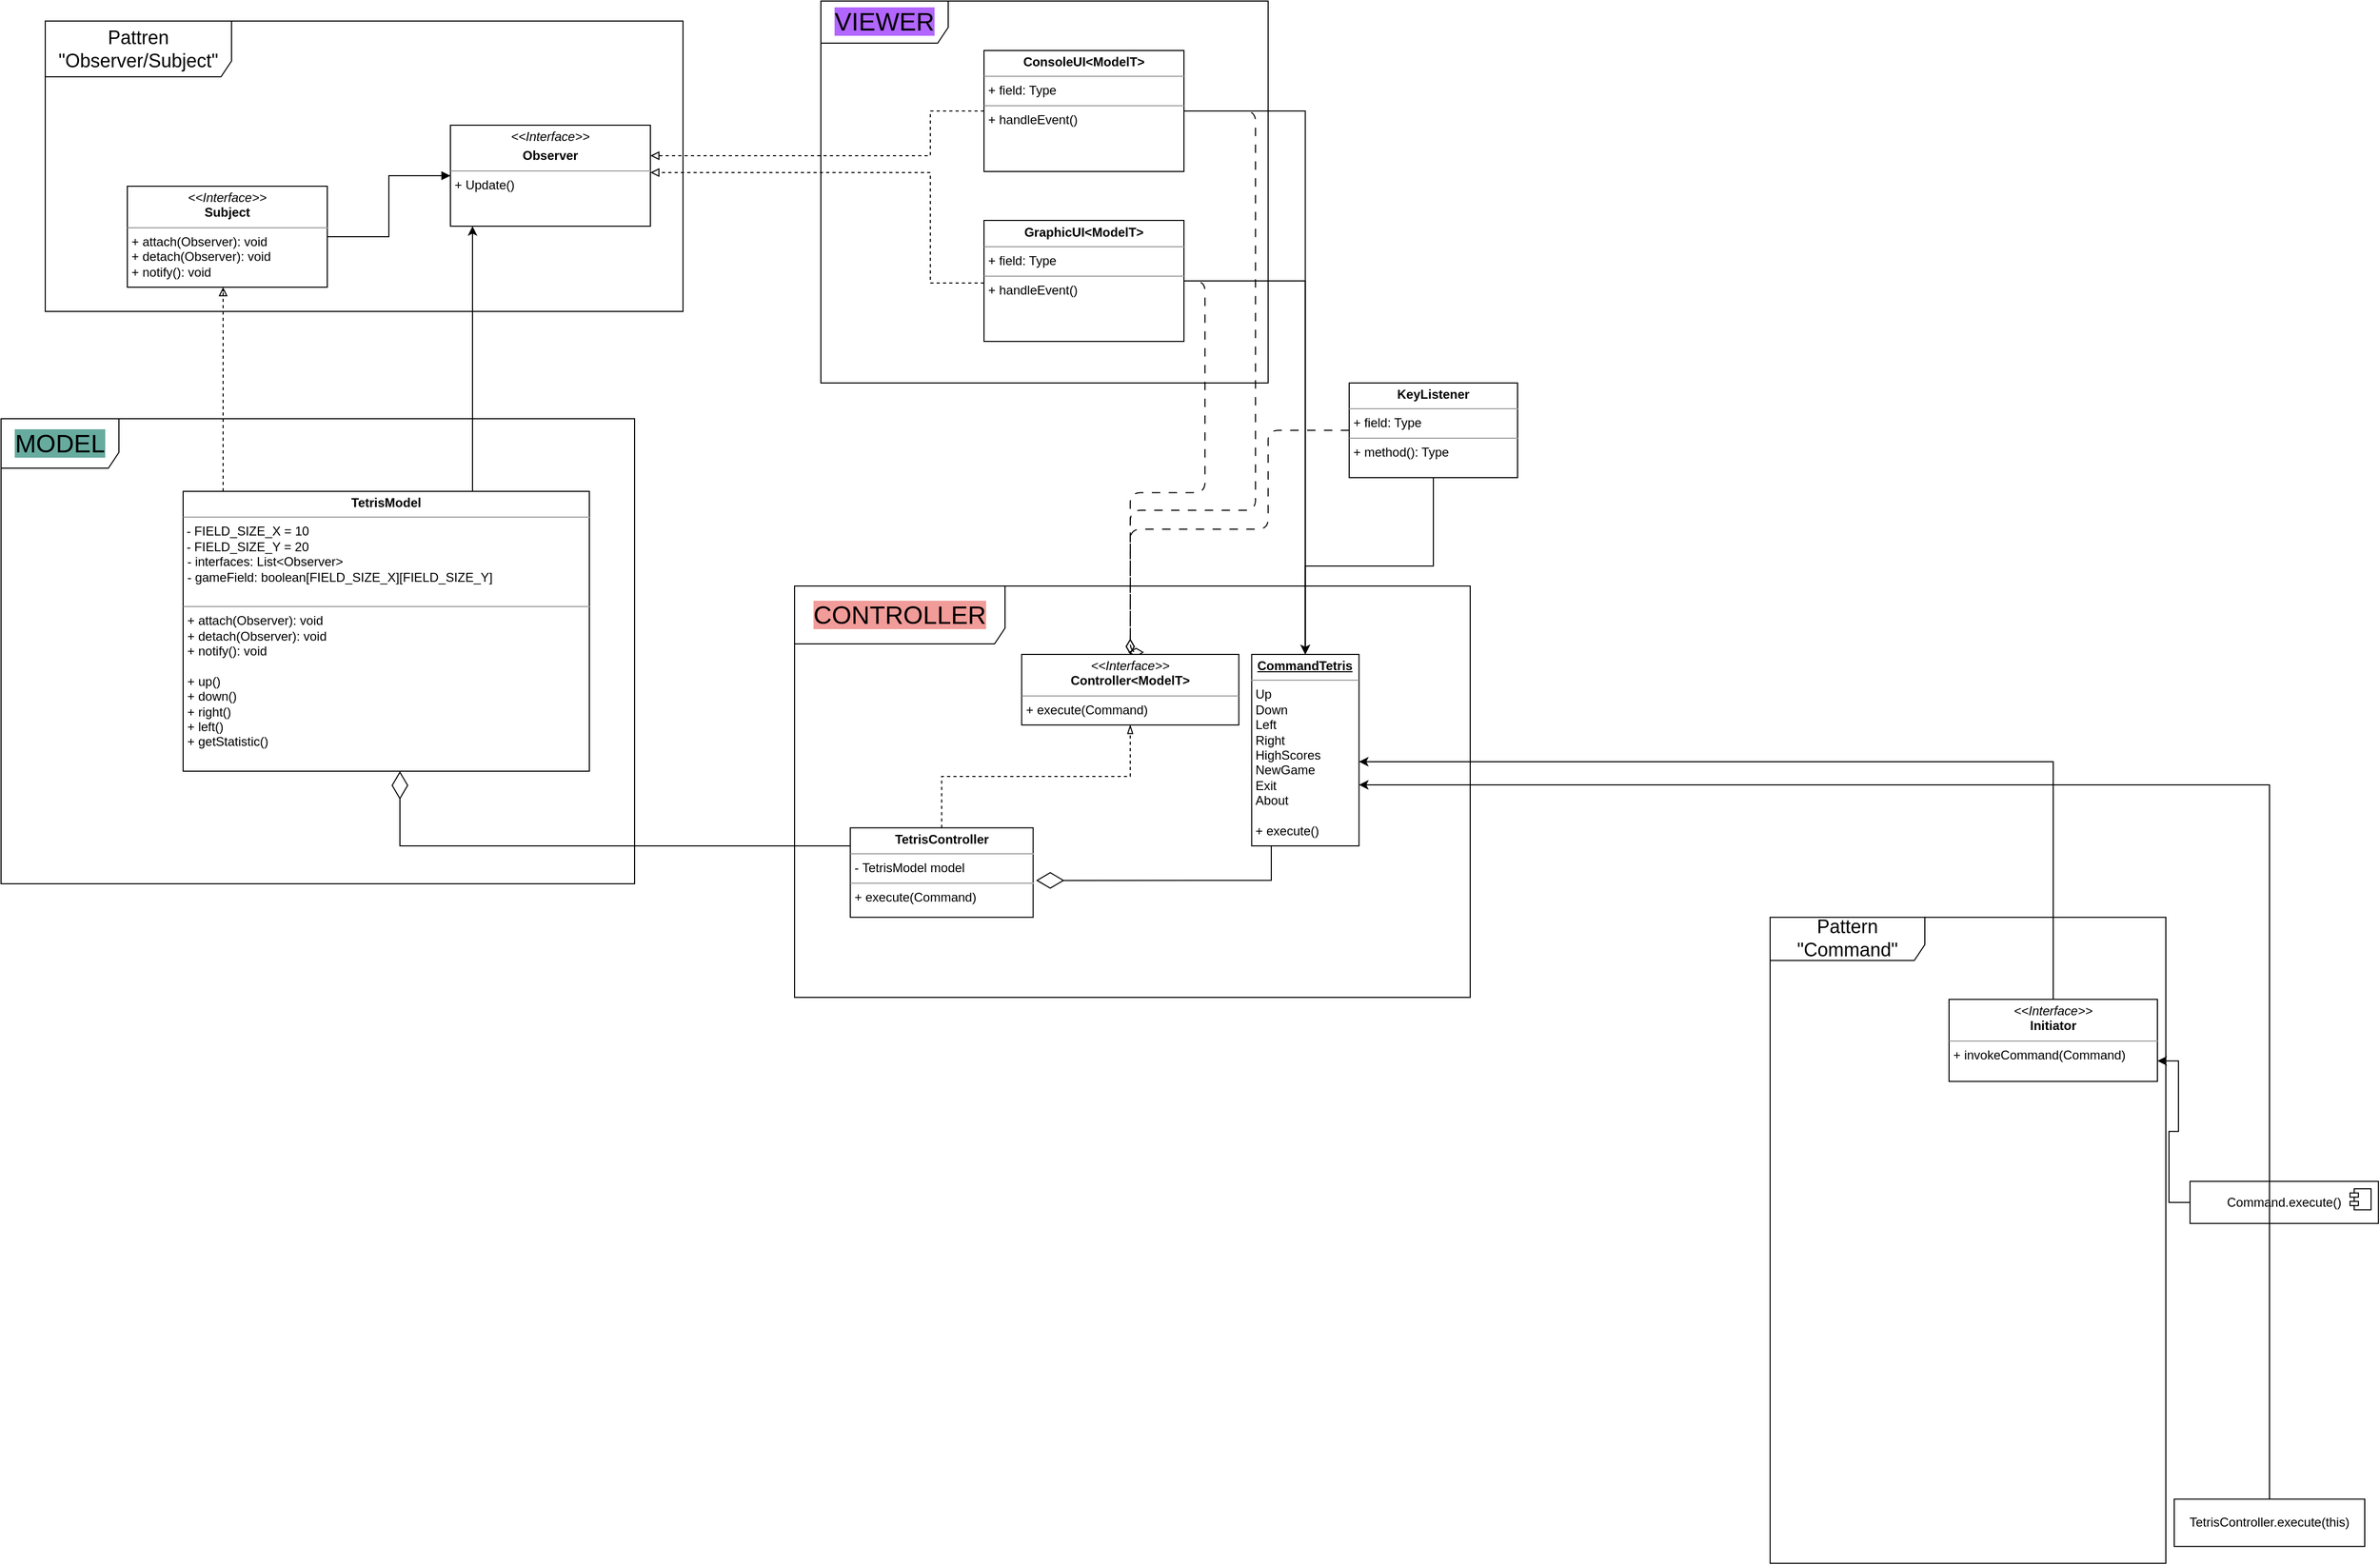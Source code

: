 <mxfile version="21.0.8" type="github">
  <diagram name="Page-1" id="e7e014a7-5840-1c2e-5031-d8a46d1fe8dd">
    <mxGraphModel dx="2869" dy="1100" grid="0" gridSize="9" guides="1" tooltips="1" connect="1" arrows="1" fold="1" page="1" pageScale="1" pageWidth="2336" pageHeight="1654" background="none" math="0" shadow="0">
      <root>
        <mxCell id="0" />
        <mxCell id="1" parent="0" />
        <mxCell id="1dKruybEC9RbNcdr3tJk-1" style="edgeStyle=orthogonalEdgeStyle;rounded=0;orthogonalLoop=1;jettySize=auto;html=1;endArrow=block;endFill=1;" edge="1" parent="1" source="R4FuggiyyxgRlb8YvIJ8-42" target="R4FuggiyyxgRlb8YvIJ8-48">
          <mxGeometry relative="1" as="geometry" />
        </mxCell>
        <mxCell id="R4FuggiyyxgRlb8YvIJ8-52" style="edgeStyle=orthogonalEdgeStyle;rounded=0;orthogonalLoop=1;jettySize=auto;html=1;endArrow=block;endFill=0;dashed=1;" parent="1" source="R4FuggiyyxgRlb8YvIJ8-46" target="R4FuggiyyxgRlb8YvIJ8-48" edge="1">
          <mxGeometry relative="1" as="geometry">
            <Array as="points">
              <mxPoint x="968" y="539" />
              <mxPoint x="968" y="434" />
            </Array>
          </mxGeometry>
        </mxCell>
        <mxCell id="1dKruybEC9RbNcdr3tJk-76" style="edgeStyle=orthogonalEdgeStyle;orthogonalLoop=1;jettySize=auto;html=1;exitX=1;exitY=0.5;exitDx=0;exitDy=0;endArrow=diamondThin;endFill=0;endSize=12;rounded=1;dashed=1;dashPattern=8 8;" edge="1" parent="1" source="R4FuggiyyxgRlb8YvIJ8-46" target="1dKruybEC9RbNcdr3tJk-42">
          <mxGeometry relative="1" as="geometry" />
        </mxCell>
        <mxCell id="1dKruybEC9RbNcdr3tJk-79" style="edgeStyle=orthogonalEdgeStyle;rounded=0;orthogonalLoop=1;jettySize=auto;html=1;exitX=1;exitY=0.5;exitDx=0;exitDy=0;" edge="1" parent="1" source="R4FuggiyyxgRlb8YvIJ8-46" target="1dKruybEC9RbNcdr3tJk-41">
          <mxGeometry relative="1" as="geometry" />
        </mxCell>
        <mxCell id="R4FuggiyyxgRlb8YvIJ8-46" value="&lt;p style=&quot;margin:0px;margin-top:4px;text-align:center;&quot;&gt;&lt;b&gt;GraphicUI&amp;lt;ModelT&amp;gt;&lt;/b&gt;&lt;/p&gt;&lt;hr size=&quot;1&quot;&gt;&lt;p style=&quot;margin:0px;margin-left:4px;&quot;&gt;+ field: Type&lt;/p&gt;&lt;hr size=&quot;1&quot;&gt;&lt;p style=&quot;margin:0px;margin-left:4px;&quot;&gt;+ handleEvent()&lt;br&gt;&lt;/p&gt;" style="verticalAlign=top;align=left;overflow=fill;fontSize=12;fontFamily=Helvetica;html=1;whiteSpace=wrap;" parent="1" vertex="1">
          <mxGeometry x="1019" y="479.5" width="190" height="115" as="geometry" />
        </mxCell>
        <mxCell id="R4FuggiyyxgRlb8YvIJ8-48" value="&lt;p style=&quot;margin:0px;margin-top:4px;text-align:center;&quot;&gt;&lt;i&gt;&amp;lt;&amp;lt;Interface&amp;gt;&amp;gt;&lt;/i&gt;&lt;br&gt;&lt;/p&gt;&lt;p style=&quot;margin:0px;margin-top:4px;text-align:center;&quot;&gt;&lt;b style=&quot;border-color: var(--border-color);&quot;&gt;Observer&lt;/b&gt;&lt;br&gt;&lt;/p&gt;&lt;hr size=&quot;1&quot;&gt;&lt;p style=&quot;margin:0px;margin-left:4px;&quot;&gt;+ Update()&lt;/p&gt;" style="verticalAlign=top;align=left;overflow=fill;fontSize=12;fontFamily=Helvetica;html=1;whiteSpace=wrap;" parent="1" vertex="1">
          <mxGeometry x="512" y="389" width="190" height="96" as="geometry" />
        </mxCell>
        <mxCell id="R4FuggiyyxgRlb8YvIJ8-53" style="edgeStyle=orthogonalEdgeStyle;rounded=0;orthogonalLoop=1;jettySize=auto;html=1;endArrow=block;endFill=0;dashed=1;" parent="1" source="R4FuggiyyxgRlb8YvIJ8-51" target="R4FuggiyyxgRlb8YvIJ8-48" edge="1">
          <mxGeometry relative="1" as="geometry">
            <Array as="points">
              <mxPoint x="968" y="375" />
              <mxPoint x="968" y="418" />
            </Array>
          </mxGeometry>
        </mxCell>
        <mxCell id="1dKruybEC9RbNcdr3tJk-77" style="edgeStyle=orthogonalEdgeStyle;orthogonalLoop=1;jettySize=auto;html=1;exitX=1;exitY=0.5;exitDx=0;exitDy=0;endSize=12;rounded=1;dashed=1;dashPattern=8 8;endArrow=diamondThin;endFill=0;" edge="1" parent="1" source="R4FuggiyyxgRlb8YvIJ8-51" target="1dKruybEC9RbNcdr3tJk-42">
          <mxGeometry relative="1" as="geometry">
            <Array as="points">
              <mxPoint x="1277" y="375" />
              <mxPoint x="1277" y="755" />
              <mxPoint x="1158" y="755" />
            </Array>
          </mxGeometry>
        </mxCell>
        <mxCell id="1dKruybEC9RbNcdr3tJk-80" style="edgeStyle=orthogonalEdgeStyle;rounded=0;orthogonalLoop=1;jettySize=auto;html=1;" edge="1" parent="1" source="R4FuggiyyxgRlb8YvIJ8-51" target="1dKruybEC9RbNcdr3tJk-41">
          <mxGeometry relative="1" as="geometry" />
        </mxCell>
        <mxCell id="R4FuggiyyxgRlb8YvIJ8-51" value="&lt;p style=&quot;margin:0px;margin-top:4px;text-align:center;&quot;&gt;&lt;b&gt;ConsoleUI&amp;lt;ModelT&amp;gt;&lt;/b&gt;&lt;/p&gt;&lt;hr size=&quot;1&quot;&gt;&lt;p style=&quot;margin:0px;margin-left:4px;&quot;&gt;+ field: Type&lt;/p&gt;&lt;hr size=&quot;1&quot;&gt;&lt;p style=&quot;margin:0px;margin-left:4px;&quot;&gt;+ handleEvent()&lt;br&gt;&lt;/p&gt;" style="verticalAlign=top;align=left;overflow=fill;fontSize=12;fontFamily=Helvetica;html=1;whiteSpace=wrap;" parent="1" vertex="1">
          <mxGeometry x="1019" y="318" width="190" height="115" as="geometry" />
        </mxCell>
        <mxCell id="R4FuggiyyxgRlb8YvIJ8-42" value="&lt;p style=&quot;margin:0px;margin-top:4px;text-align:center;&quot;&gt;&lt;i&gt;&amp;lt;&amp;lt;Interface&amp;gt;&amp;gt;&lt;/i&gt;&lt;br&gt;&lt;b&gt;Subject&lt;/b&gt;&lt;/p&gt;&lt;hr size=&quot;1&quot;&gt;&lt;p style=&quot;margin:0px;margin-left:4px;&quot;&gt;+ attach(Observer): void&lt;br&gt;+ detach(Observer): void&lt;/p&gt;&lt;p style=&quot;margin:0px;margin-left:4px;&quot;&gt;+ notify(): void&lt;/p&gt;" style="verticalAlign=top;align=left;overflow=fill;fontSize=12;fontFamily=Helvetica;html=1;whiteSpace=wrap;" parent="1" vertex="1">
          <mxGeometry x="205" y="447" width="190" height="96" as="geometry" />
        </mxCell>
        <mxCell id="R4FuggiyyxgRlb8YvIJ8-44" style="edgeStyle=orthogonalEdgeStyle;rounded=0;orthogonalLoop=1;jettySize=auto;html=1;exitX=0.5;exitY=1;exitDx=0;exitDy=0;" parent="1" source="R4FuggiyyxgRlb8YvIJ8-42" target="R4FuggiyyxgRlb8YvIJ8-42" edge="1">
          <mxGeometry relative="1" as="geometry" />
        </mxCell>
        <mxCell id="R4FuggiyyxgRlb8YvIJ8-49" style="edgeStyle=orthogonalEdgeStyle;rounded=0;orthogonalLoop=1;jettySize=auto;html=1;dashed=1;endArrow=block;endFill=0;" parent="1" source="R4FuggiyyxgRlb8YvIJ8-47" target="R4FuggiyyxgRlb8YvIJ8-42" edge="1">
          <mxGeometry relative="1" as="geometry">
            <Array as="points">
              <mxPoint x="296" y="544.5" />
              <mxPoint x="296" y="544.5" />
            </Array>
          </mxGeometry>
        </mxCell>
        <mxCell id="1dKruybEC9RbNcdr3tJk-37" style="edgeStyle=orthogonalEdgeStyle;rounded=0;orthogonalLoop=1;jettySize=auto;html=1;" edge="1" parent="1" source="R4FuggiyyxgRlb8YvIJ8-47" target="R4FuggiyyxgRlb8YvIJ8-48">
          <mxGeometry relative="1" as="geometry">
            <Array as="points">
              <mxPoint x="533" y="608" />
              <mxPoint x="533" y="608" />
            </Array>
          </mxGeometry>
        </mxCell>
        <mxCell id="1dKruybEC9RbNcdr3tJk-47" style="edgeStyle=orthogonalEdgeStyle;rounded=0;orthogonalLoop=1;jettySize=auto;html=1;" edge="1" parent="1" source="1dKruybEC9RbNcdr3tJk-46" target="1dKruybEC9RbNcdr3tJk-41">
          <mxGeometry relative="1" as="geometry">
            <Array as="points">
              <mxPoint x="2035" y="994" />
            </Array>
          </mxGeometry>
        </mxCell>
        <mxCell id="1dKruybEC9RbNcdr3tJk-46" value="&lt;p style=&quot;margin:0px;margin-top:4px;text-align:center;&quot;&gt;&lt;i&gt;&amp;lt;&amp;lt;Interface&amp;gt;&amp;gt;&lt;/i&gt;&lt;br&gt;&lt;b&gt;Initiator&lt;/b&gt;&lt;/p&gt;&lt;hr size=&quot;1&quot;&gt;&lt;p style=&quot;margin:0px;margin-left:4px;&quot;&gt;&lt;/p&gt;&lt;p style=&quot;margin:0px;margin-left:4px;&quot;&gt;+ invokeCommand(Command)&lt;br&gt;&lt;/p&gt;" style="verticalAlign=top;align=left;overflow=fill;fontSize=12;fontFamily=Helvetica;html=1;whiteSpace=wrap;" vertex="1" parent="1">
          <mxGeometry x="1936" y="1219.85" width="198" height="78" as="geometry" />
        </mxCell>
        <mxCell id="1dKruybEC9RbNcdr3tJk-50" style="edgeStyle=orthogonalEdgeStyle;rounded=0;orthogonalLoop=1;jettySize=auto;html=1;endArrow=diamondThin;endFill=0;targetPerimeterSpacing=0;endSize=24;startSize=9;" edge="1" parent="1" source="1dKruybEC9RbNcdr3tJk-43" target="R4FuggiyyxgRlb8YvIJ8-47">
          <mxGeometry relative="1" as="geometry">
            <Array as="points">
              <mxPoint x="464" y="1074" />
            </Array>
          </mxGeometry>
        </mxCell>
        <mxCell id="1dKruybEC9RbNcdr3tJk-78" style="edgeStyle=orthogonalEdgeStyle;orthogonalLoop=1;jettySize=auto;html=1;endSize=12;rounded=1;dashed=1;dashPattern=8 8;endArrow=diamondThin;endFill=0;" edge="1" parent="1" source="1dKruybEC9RbNcdr3tJk-57">
          <mxGeometry relative="1" as="geometry">
            <mxPoint x="1156" y="890" as="targetPoint" />
            <Array as="points">
              <mxPoint x="1289" y="679" />
              <mxPoint x="1289" y="773" />
              <mxPoint x="1158" y="773" />
              <mxPoint x="1158" y="890" />
            </Array>
          </mxGeometry>
        </mxCell>
        <mxCell id="1dKruybEC9RbNcdr3tJk-81" style="edgeStyle=orthogonalEdgeStyle;rounded=0;orthogonalLoop=1;jettySize=auto;html=1;" edge="1" parent="1" source="1dKruybEC9RbNcdr3tJk-57" target="1dKruybEC9RbNcdr3tJk-41">
          <mxGeometry relative="1" as="geometry" />
        </mxCell>
        <mxCell id="1dKruybEC9RbNcdr3tJk-57" value="&lt;p style=&quot;margin:0px;margin-top:4px;text-align:center;&quot;&gt;&lt;b&gt;KeyListener&lt;/b&gt;&lt;/p&gt;&lt;hr size=&quot;1&quot;&gt;&lt;p style=&quot;margin:0px;margin-left:4px;&quot;&gt;+ field: Type&lt;/p&gt;&lt;hr size=&quot;1&quot;&gt;&lt;p style=&quot;margin:0px;margin-left:4px;&quot;&gt;+ method(): Type&lt;/p&gt;" style="verticalAlign=top;align=left;overflow=fill;fontSize=12;fontFamily=Helvetica;html=1;whiteSpace=wrap;" vertex="1" parent="1">
          <mxGeometry x="1366" y="634" width="160" height="90" as="geometry" />
        </mxCell>
        <mxCell id="1dKruybEC9RbNcdr3tJk-61" style="edgeStyle=orthogonalEdgeStyle;rounded=0;orthogonalLoop=1;jettySize=auto;html=1;entryX=1;entryY=0.75;entryDx=0;entryDy=0;" edge="1" parent="1" source="1dKruybEC9RbNcdr3tJk-59" target="1dKruybEC9RbNcdr3tJk-46">
          <mxGeometry relative="1" as="geometry" />
        </mxCell>
        <mxCell id="1dKruybEC9RbNcdr3tJk-59" value="Command.execute()" style="html=1;dropTarget=0;whiteSpace=wrap;" vertex="1" parent="1">
          <mxGeometry x="2165" y="1392.85" width="179" height="40" as="geometry" />
        </mxCell>
        <mxCell id="1dKruybEC9RbNcdr3tJk-60" value="" style="shape=module;jettyWidth=8;jettyHeight=4;" vertex="1" parent="1dKruybEC9RbNcdr3tJk-59">
          <mxGeometry x="1" width="20" height="20" relative="1" as="geometry">
            <mxPoint x="-27" y="7" as="offset" />
          </mxGeometry>
        </mxCell>
        <mxCell id="1dKruybEC9RbNcdr3tJk-66" style="edgeStyle=orthogonalEdgeStyle;rounded=0;orthogonalLoop=1;jettySize=auto;html=1;" edge="1" parent="1" source="1dKruybEC9RbNcdr3tJk-65" target="1dKruybEC9RbNcdr3tJk-41">
          <mxGeometry relative="1" as="geometry">
            <Array as="points">
              <mxPoint x="2241" y="1016" />
            </Array>
          </mxGeometry>
        </mxCell>
        <mxCell id="1dKruybEC9RbNcdr3tJk-65" value="TetrisController.execute(this)" style="html=1;whiteSpace=wrap;" vertex="1" parent="1">
          <mxGeometry x="2150" y="1694.85" width="181" height="45" as="geometry" />
        </mxCell>
        <mxCell id="R4FuggiyyxgRlb8YvIJ8-47" value="&lt;p style=&quot;margin:0px;margin-top:4px;text-align:center;&quot;&gt;&lt;b&gt;TetrisModel&lt;/b&gt;&lt;/p&gt;&lt;hr size=&quot;1&quot;&gt;&amp;nbsp;- FIELD_SIZE_X = 10&lt;br&gt;&amp;nbsp;- FIELD_SIZE_Y = 20&lt;br&gt;&lt;p style=&quot;margin:0px;margin-left:4px;&quot;&gt;- interfaces: List&amp;lt;Observer&amp;gt;&lt;/p&gt;&lt;p style=&quot;margin:0px;margin-left:4px;&quot;&gt;- gameField: boolean[FIELD_SIZE_X][FIELD_SIZE_Y]&lt;/p&gt;&lt;p style=&quot;margin:0px;margin-left:4px;&quot;&gt;&lt;br&gt;&lt;/p&gt;&lt;hr size=&quot;1&quot;&gt;&lt;p style=&quot;border-color: var(--border-color); margin: 0px 0px 0px 4px;&quot;&gt;+ attach(Observer): void&lt;br style=&quot;border-color: var(--border-color);&quot;&gt;+ detach(Observer): void&lt;/p&gt;&lt;p style=&quot;border-color: var(--border-color); margin: 0px 0px 0px 4px;&quot;&gt;+ notify(): void&lt;/p&gt;&lt;p style=&quot;border-color: var(--border-color); margin: 0px 0px 0px 4px;&quot;&gt;&lt;br&gt;&lt;/p&gt;&lt;p style=&quot;border-color: var(--border-color); margin: 0px 0px 0px 4px;&quot;&gt;+ up()&lt;/p&gt;&lt;p style=&quot;border-color: var(--border-color); margin: 0px 0px 0px 4px;&quot;&gt;+ down()&lt;/p&gt;&lt;p style=&quot;border-color: var(--border-color); margin: 0px 0px 0px 4px;&quot;&gt;+ right()&lt;/p&gt;&lt;p style=&quot;border-color: var(--border-color); margin: 0px 0px 0px 4px;&quot;&gt;+ left()&lt;/p&gt;&lt;p style=&quot;border-color: var(--border-color); margin: 0px 0px 0px 4px;&quot;&gt;+ getStatistic()&lt;/p&gt;&lt;p style=&quot;border-color: var(--border-color); margin: 0px 0px 0px 4px;&quot;&gt;&lt;br&gt;&lt;/p&gt;" style="verticalAlign=top;align=left;overflow=fill;fontSize=12;fontFamily=Helvetica;html=1;whiteSpace=wrap;" parent="1" vertex="1">
          <mxGeometry x="258" y="737" width="386" height="266" as="geometry" />
        </mxCell>
        <mxCell id="1dKruybEC9RbNcdr3tJk-68" value="&lt;font style=&quot;font-size: 24px; background-color: rgb(103, 171, 159);&quot;&gt;MODEL&lt;/font&gt;" style="shape=umlFrame;whiteSpace=wrap;html=1;pointerEvents=0;width=112;height=47;" vertex="1" parent="1">
          <mxGeometry x="85" y="668" width="602" height="442" as="geometry" />
        </mxCell>
        <mxCell id="1dKruybEC9RbNcdr3tJk-42" value="&lt;p style=&quot;margin:0px;margin-top:4px;text-align:center;&quot;&gt;&lt;i&gt;&amp;lt;&amp;lt;Interface&amp;gt;&amp;gt;&lt;/i&gt;&lt;br&gt;&lt;b&gt;Controller&amp;lt;ModelT&amp;gt;&lt;/b&gt;&lt;/p&gt;&lt;hr size=&quot;1&quot;&gt;&lt;p style=&quot;margin:0px;margin-left:4px;&quot;&gt;&lt;/p&gt;&lt;p style=&quot;margin:0px;margin-left:4px;&quot;&gt;+ execute(Command)&lt;br&gt;&lt;br&gt;&lt;/p&gt;" style="verticalAlign=top;align=left;overflow=fill;fontSize=12;fontFamily=Helvetica;html=1;whiteSpace=wrap;" vertex="1" parent="1">
          <mxGeometry x="1054.826" y="891.995" width="206.347" height="67.081" as="geometry" />
        </mxCell>
        <mxCell id="1dKruybEC9RbNcdr3tJk-45" style="edgeStyle=orthogonalEdgeStyle;rounded=0;orthogonalLoop=1;jettySize=auto;html=1;endArrow=blockThin;endFill=0;dashed=1;" edge="1" parent="1" source="1dKruybEC9RbNcdr3tJk-43" target="1dKruybEC9RbNcdr3tJk-42">
          <mxGeometry relative="1" as="geometry" />
        </mxCell>
        <mxCell id="1dKruybEC9RbNcdr3tJk-43" value="&lt;p style=&quot;margin:0px;margin-top:4px;text-align:center;&quot;&gt;&lt;b&gt;TetrisController&lt;/b&gt;&lt;/p&gt;&lt;hr size=&quot;1&quot;&gt;&lt;p style=&quot;margin:0px;margin-left:4px;&quot;&gt;-&amp;nbsp;&lt;span style=&quot;border-color: var(--border-color); text-align: center;&quot;&gt;TetrisModel&lt;/span&gt;&lt;span style=&quot;background-color: initial;&quot;&gt;&amp;nbsp;model&lt;/span&gt;&lt;/p&gt;&lt;hr size=&quot;1&quot;&gt;&lt;p style=&quot;margin:0px;margin-left:4px;&quot;&gt;+ execute(Command)&lt;/p&gt;" style="verticalAlign=top;align=left;overflow=fill;fontSize=12;fontFamily=Helvetica;html=1;whiteSpace=wrap;" vertex="1" parent="1">
          <mxGeometry x="891.937" y="1056.82" width="173.766" height="85.032" as="geometry" />
        </mxCell>
        <mxCell id="1dKruybEC9RbNcdr3tJk-67" style="edgeStyle=orthogonalEdgeStyle;rounded=0;orthogonalLoop=1;jettySize=auto;html=1;entryX=1.016;entryY=0.588;entryDx=0;entryDy=0;entryPerimeter=0;endArrow=diamondThin;endFill=0;endSize=24;" edge="1" parent="1" source="1dKruybEC9RbNcdr3tJk-41" target="1dKruybEC9RbNcdr3tJk-43">
          <mxGeometry relative="1" as="geometry">
            <Array as="points">
              <mxPoint x="1292" y="1107" />
            </Array>
          </mxGeometry>
        </mxCell>
        <mxCell id="1dKruybEC9RbNcdr3tJk-70" value="&lt;font style=&quot;font-size: 24px; background-color: rgb(241, 156, 153);&quot;&gt;CONTROLLER&lt;/font&gt;" style="shape=umlFrame;whiteSpace=wrap;html=1;pointerEvents=0;width=200;height=55;" vertex="1" parent="1">
          <mxGeometry x="839" y="827" width="642" height="391" as="geometry" />
        </mxCell>
        <mxCell id="1dKruybEC9RbNcdr3tJk-71" value="" style="group" vertex="1" connectable="0" parent="1">
          <mxGeometry x="1273.34" y="892" width="102" height="182" as="geometry" />
        </mxCell>
        <mxCell id="1dKruybEC9RbNcdr3tJk-41" value="&lt;p style=&quot;margin:0px;margin-top:4px;text-align:center;&quot;&gt;&lt;b&gt;&lt;u&gt;CommandTetris&lt;/u&gt;&lt;/b&gt;&lt;/p&gt;&lt;hr size=&quot;1&quot;&gt;&lt;p style=&quot;margin:0px;margin-left:4px;&quot;&gt;&lt;/p&gt;&lt;p style=&quot;margin:0px;margin-left:4px;&quot;&gt;Up&lt;br&gt;Down&lt;/p&gt;&lt;p style=&quot;margin:0px;margin-left:4px;&quot;&gt;Left&lt;/p&gt;&lt;p style=&quot;margin:0px;margin-left:4px;&quot;&gt;Right&lt;/p&gt;&lt;p style=&quot;margin:0px;margin-left:4px;&quot;&gt;HighScores&lt;/p&gt;&lt;p style=&quot;margin:0px;margin-left:4px;&quot;&gt;NewGame&lt;/p&gt;&lt;p style=&quot;margin:0px;margin-left:4px;&quot;&gt;Exit&lt;/p&gt;&lt;p style=&quot;margin:0px;margin-left:4px;&quot;&gt;About&lt;/p&gt;&lt;p style=&quot;margin:0px;margin-left:4px;&quot;&gt;&lt;br&gt;&lt;/p&gt;&lt;p style=&quot;margin:0px;margin-left:4px;&quot;&gt;+ execute()&lt;/p&gt;" style="verticalAlign=top;align=left;overflow=fill;fontSize=12;fontFamily=Helvetica;html=1;whiteSpace=wrap;" vertex="1" parent="1dKruybEC9RbNcdr3tJk-71">
          <mxGeometry width="102" height="182" as="geometry" />
        </mxCell>
        <mxCell id="1dKruybEC9RbNcdr3tJk-64" value="" style="line;strokeWidth=1;fillColor=none;align=left;verticalAlign=middle;spacingTop=-1;spacingLeft=3;spacingRight=3;rotatable=0;labelPosition=right;points=[];portConstraint=eastwest;strokeColor=inherit;" vertex="1" parent="1dKruybEC9RbNcdr3tJk-71">
          <mxGeometry x="0.004" y="154.815" width="91.227" height="7.558" as="geometry" />
        </mxCell>
        <mxCell id="1dKruybEC9RbNcdr3tJk-72" value="&lt;font style=&quot;font-size: 24px; background-color: rgb(178, 102, 255);&quot;&gt;VIEWER&lt;/font&gt;" style="shape=umlFrame;whiteSpace=wrap;html=1;pointerEvents=0;width=121;height=40;" vertex="1" parent="1">
          <mxGeometry x="864" y="271" width="425" height="363" as="geometry" />
        </mxCell>
        <mxCell id="1dKruybEC9RbNcdr3tJk-73" value="&lt;font style=&quot;font-size: 18px;&quot;&gt;Pattren &quot;Observer/Subject&quot;&lt;/font&gt;" style="shape=umlFrame;whiteSpace=wrap;html=1;pointerEvents=0;width=177;height=53;" vertex="1" parent="1">
          <mxGeometry x="127" y="290" width="606" height="276" as="geometry" />
        </mxCell>
        <mxCell id="1dKruybEC9RbNcdr3tJk-74" value="&lt;font style=&quot;font-size: 18px;&quot;&gt;Pattern &quot;Command&quot;&lt;/font&gt;" style="shape=umlFrame;whiteSpace=wrap;html=1;pointerEvents=0;width=147;height=41;" vertex="1" parent="1">
          <mxGeometry x="1766" y="1141.85" width="376" height="614" as="geometry" />
        </mxCell>
      </root>
    </mxGraphModel>
  </diagram>
</mxfile>
